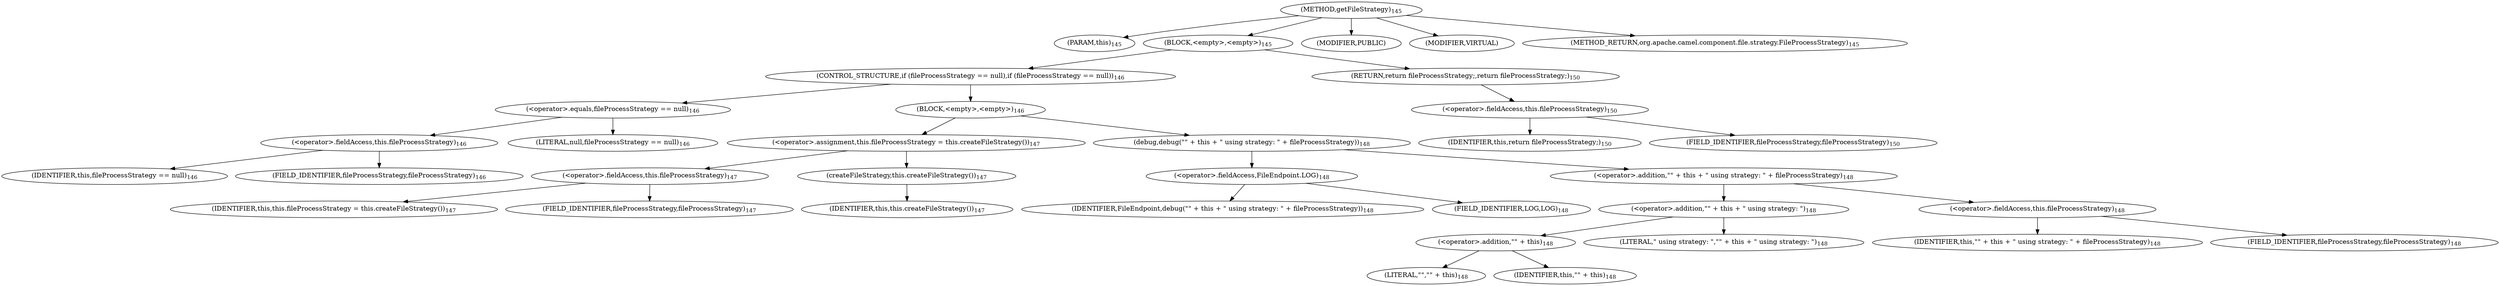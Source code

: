 digraph "getFileStrategy" {  
"339" [label = <(METHOD,getFileStrategy)<SUB>145</SUB>> ]
"28" [label = <(PARAM,this)<SUB>145</SUB>> ]
"340" [label = <(BLOCK,&lt;empty&gt;,&lt;empty&gt;)<SUB>145</SUB>> ]
"341" [label = <(CONTROL_STRUCTURE,if (fileProcessStrategy == null),if (fileProcessStrategy == null))<SUB>146</SUB>> ]
"342" [label = <(&lt;operator&gt;.equals,fileProcessStrategy == null)<SUB>146</SUB>> ]
"343" [label = <(&lt;operator&gt;.fieldAccess,this.fileProcessStrategy)<SUB>146</SUB>> ]
"344" [label = <(IDENTIFIER,this,fileProcessStrategy == null)<SUB>146</SUB>> ]
"345" [label = <(FIELD_IDENTIFIER,fileProcessStrategy,fileProcessStrategy)<SUB>146</SUB>> ]
"346" [label = <(LITERAL,null,fileProcessStrategy == null)<SUB>146</SUB>> ]
"347" [label = <(BLOCK,&lt;empty&gt;,&lt;empty&gt;)<SUB>146</SUB>> ]
"348" [label = <(&lt;operator&gt;.assignment,this.fileProcessStrategy = this.createFileStrategy())<SUB>147</SUB>> ]
"349" [label = <(&lt;operator&gt;.fieldAccess,this.fileProcessStrategy)<SUB>147</SUB>> ]
"350" [label = <(IDENTIFIER,this,this.fileProcessStrategy = this.createFileStrategy())<SUB>147</SUB>> ]
"351" [label = <(FIELD_IDENTIFIER,fileProcessStrategy,fileProcessStrategy)<SUB>147</SUB>> ]
"352" [label = <(createFileStrategy,this.createFileStrategy())<SUB>147</SUB>> ]
"27" [label = <(IDENTIFIER,this,this.createFileStrategy())<SUB>147</SUB>> ]
"353" [label = <(debug,debug(&quot;&quot; + this + &quot; using strategy: &quot; + fileProcessStrategy))<SUB>148</SUB>> ]
"354" [label = <(&lt;operator&gt;.fieldAccess,FileEndpoint.LOG)<SUB>148</SUB>> ]
"355" [label = <(IDENTIFIER,FileEndpoint,debug(&quot;&quot; + this + &quot; using strategy: &quot; + fileProcessStrategy))<SUB>148</SUB>> ]
"356" [label = <(FIELD_IDENTIFIER,LOG,LOG)<SUB>148</SUB>> ]
"357" [label = <(&lt;operator&gt;.addition,&quot;&quot; + this + &quot; using strategy: &quot; + fileProcessStrategy)<SUB>148</SUB>> ]
"358" [label = <(&lt;operator&gt;.addition,&quot;&quot; + this + &quot; using strategy: &quot;)<SUB>148</SUB>> ]
"359" [label = <(&lt;operator&gt;.addition,&quot;&quot; + this)<SUB>148</SUB>> ]
"360" [label = <(LITERAL,&quot;&quot;,&quot;&quot; + this)<SUB>148</SUB>> ]
"29" [label = <(IDENTIFIER,this,&quot;&quot; + this)<SUB>148</SUB>> ]
"361" [label = <(LITERAL,&quot; using strategy: &quot;,&quot;&quot; + this + &quot; using strategy: &quot;)<SUB>148</SUB>> ]
"362" [label = <(&lt;operator&gt;.fieldAccess,this.fileProcessStrategy)<SUB>148</SUB>> ]
"363" [label = <(IDENTIFIER,this,&quot;&quot; + this + &quot; using strategy: &quot; + fileProcessStrategy)<SUB>148</SUB>> ]
"364" [label = <(FIELD_IDENTIFIER,fileProcessStrategy,fileProcessStrategy)<SUB>148</SUB>> ]
"365" [label = <(RETURN,return fileProcessStrategy;,return fileProcessStrategy;)<SUB>150</SUB>> ]
"366" [label = <(&lt;operator&gt;.fieldAccess,this.fileProcessStrategy)<SUB>150</SUB>> ]
"367" [label = <(IDENTIFIER,this,return fileProcessStrategy;)<SUB>150</SUB>> ]
"368" [label = <(FIELD_IDENTIFIER,fileProcessStrategy,fileProcessStrategy)<SUB>150</SUB>> ]
"369" [label = <(MODIFIER,PUBLIC)> ]
"370" [label = <(MODIFIER,VIRTUAL)> ]
"371" [label = <(METHOD_RETURN,org.apache.camel.component.file.strategy.FileProcessStrategy)<SUB>145</SUB>> ]
  "339" -> "28" 
  "339" -> "340" 
  "339" -> "369" 
  "339" -> "370" 
  "339" -> "371" 
  "340" -> "341" 
  "340" -> "365" 
  "341" -> "342" 
  "341" -> "347" 
  "342" -> "343" 
  "342" -> "346" 
  "343" -> "344" 
  "343" -> "345" 
  "347" -> "348" 
  "347" -> "353" 
  "348" -> "349" 
  "348" -> "352" 
  "349" -> "350" 
  "349" -> "351" 
  "352" -> "27" 
  "353" -> "354" 
  "353" -> "357" 
  "354" -> "355" 
  "354" -> "356" 
  "357" -> "358" 
  "357" -> "362" 
  "358" -> "359" 
  "358" -> "361" 
  "359" -> "360" 
  "359" -> "29" 
  "362" -> "363" 
  "362" -> "364" 
  "365" -> "366" 
  "366" -> "367" 
  "366" -> "368" 
}
